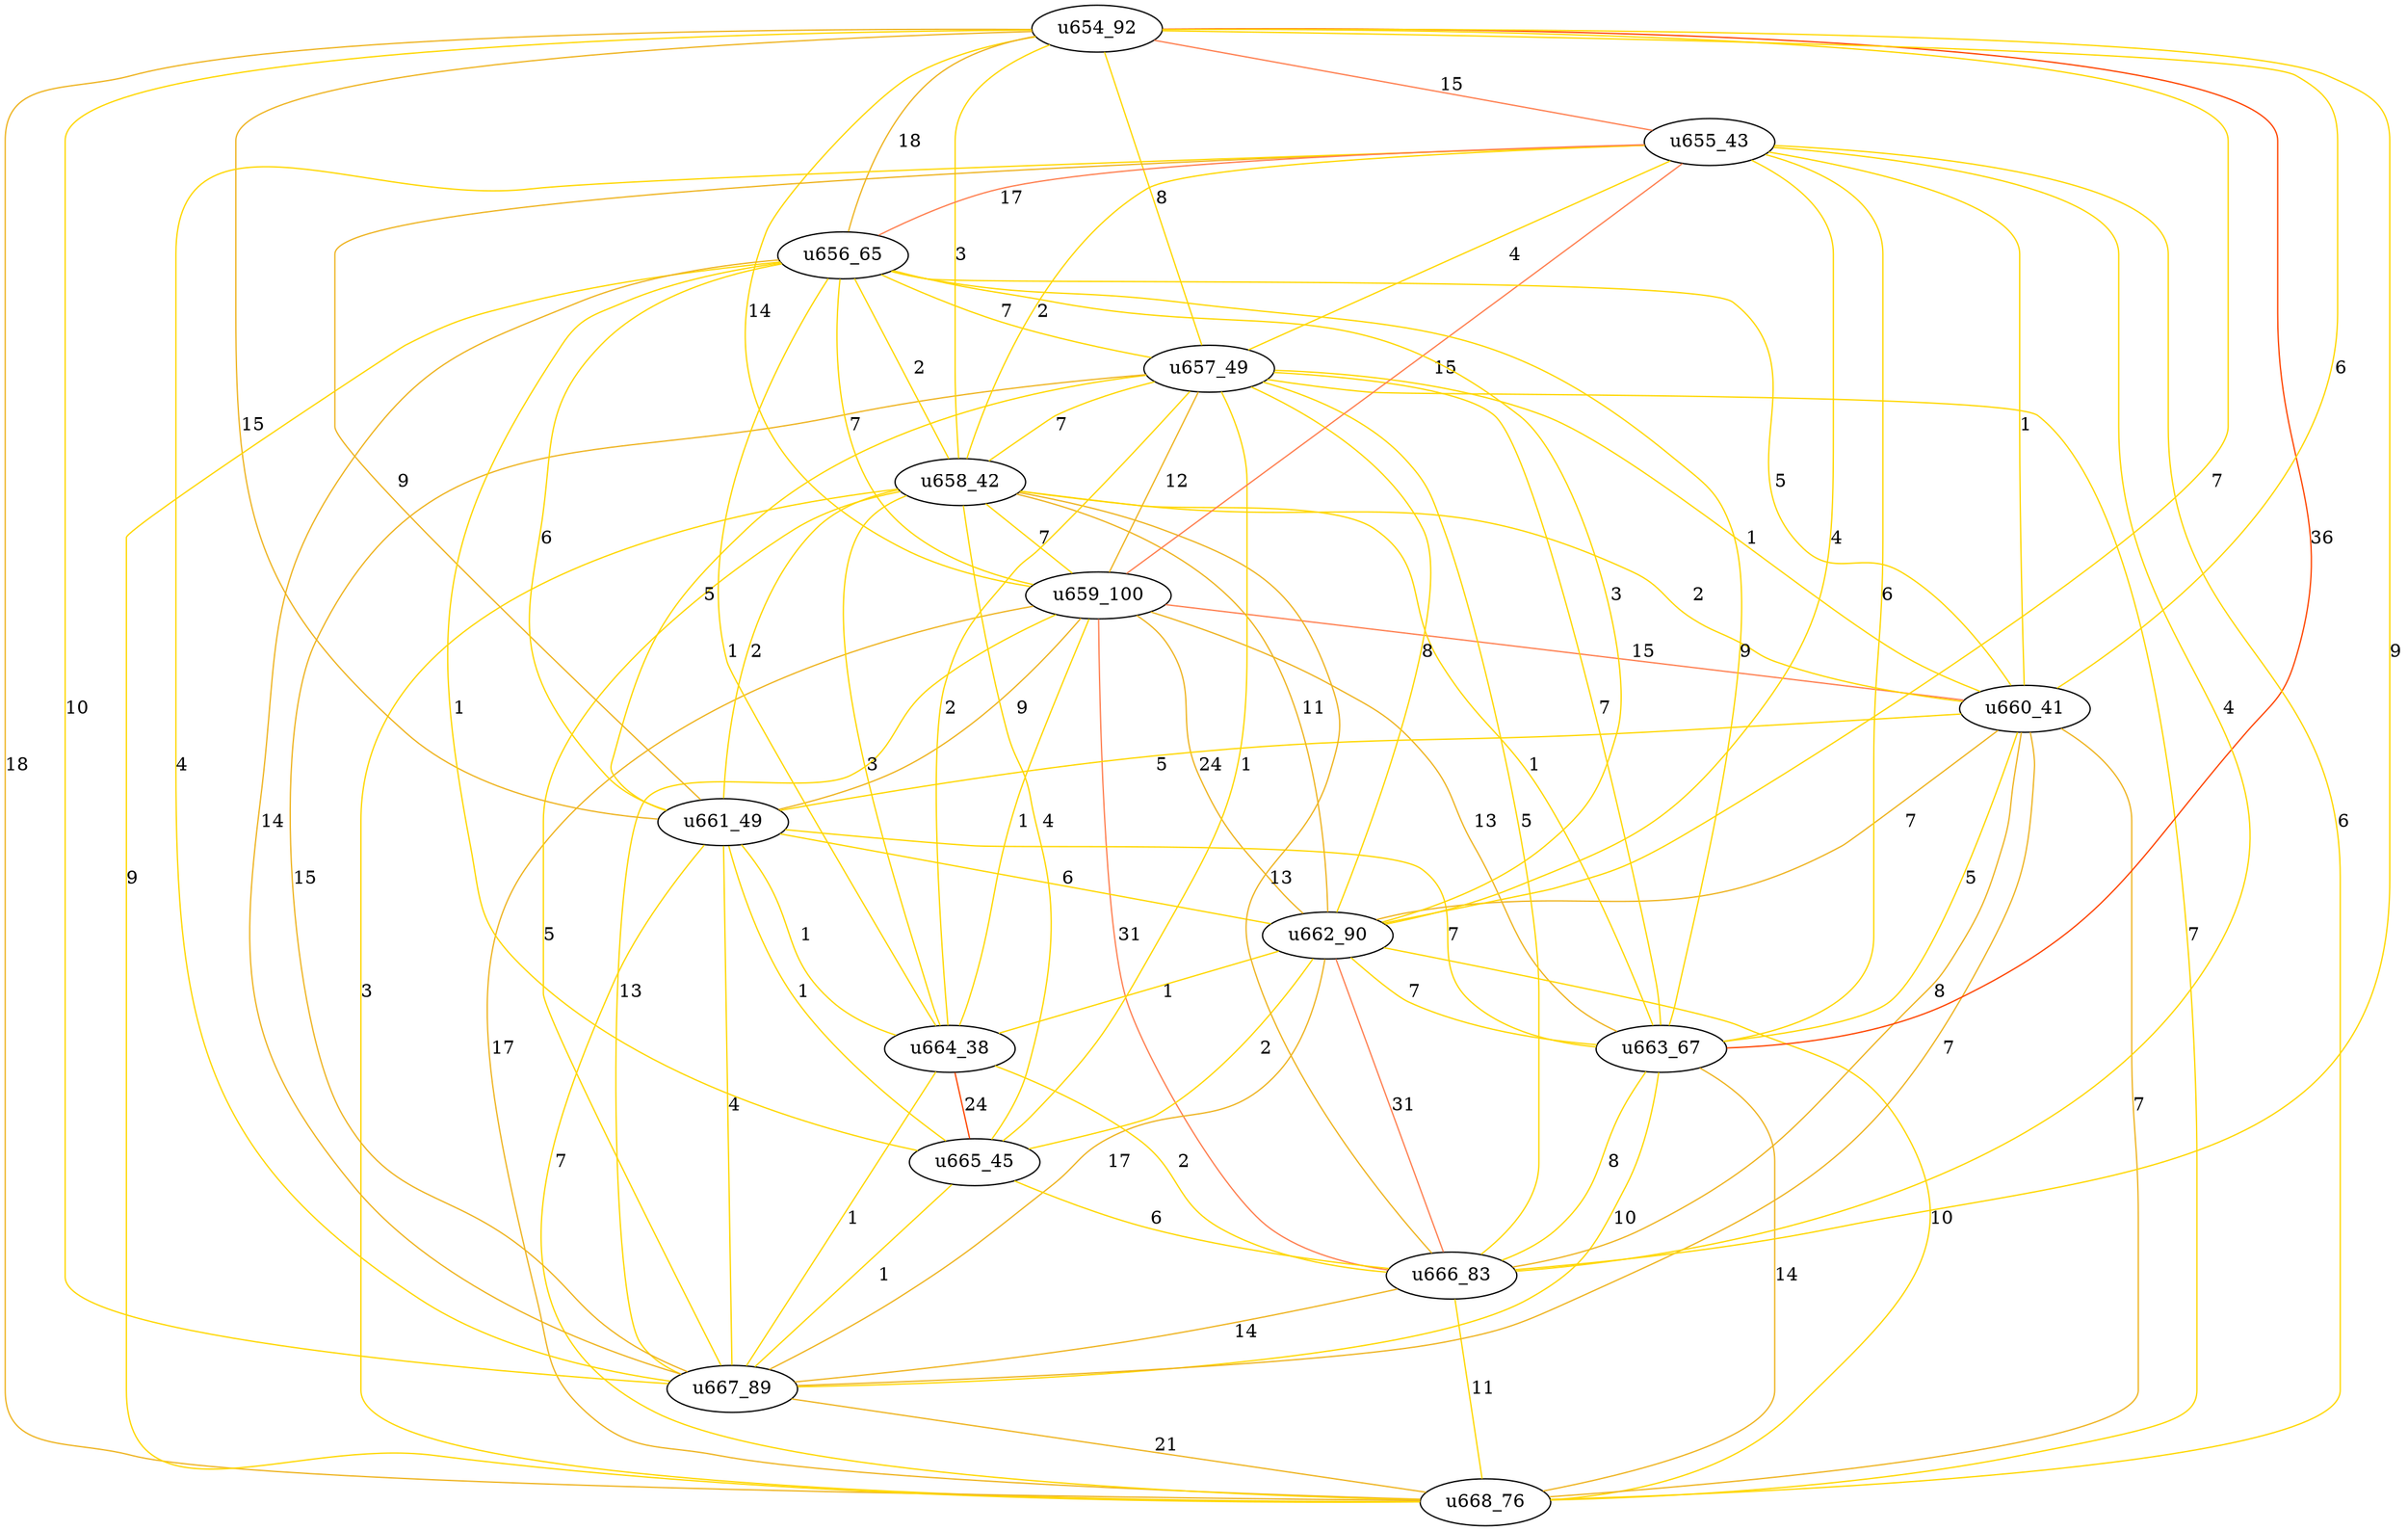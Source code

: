 graph G {
u659_100 -- u668_76 [label = "17" color="goldenrod2" ]
u659_100 -- u662_90 [label = "24" color="goldenrod2" ]
u659_100 -- u661_49 [label = "9" color="goldenrod2" ]
u659_100 -- u663_67 [label = "13" color="goldenrod2" ]
u659_100 -- u667_89 [label = "13" color="gold1" ]
u659_100 -- u666_83 [label = "31" color="coral" ]
u659_100 -- u660_41 [label = "15" color="coral" ]
u659_100 -- u664_38 [label = "1" color="gold1" ]
u667_89 -- u668_76 [label = "21" color="goldenrod2" ]
u658_42 -- u665_45 [label = "4" color="gold1" ]
u658_42 -- u664_38 [label = "3" color="gold1" ]
u658_42 -- u659_100 [label = "7" color="gold1" ]
u658_42 -- u667_89 [label = "5" color="gold1" ]
u658_42 -- u666_83 [label = "13" color="goldenrod2" ]
u658_42 -- u662_90 [label = "11" color="goldenrod2" ]
u658_42 -- u668_76 [label = "3" color="gold1" ]
u658_42 -- u660_41 [label = "2" color="gold1" ]
u658_42 -- u663_67 [label = "1" color="gold1" ]
u658_42 -- u661_49 [label = "2" color="gold1" ]
u666_83 -- u668_76 [label = "11" color="gold1" ]
u666_83 -- u667_89 [label = "14" color="goldenrod2" ]
u662_90 -- u668_76 [label = "10" color="gold1" ]
u662_90 -- u666_83 [label = "31" color="coral" ]
u662_90 -- u667_89 [label = "17" color="goldenrod2" ]
u662_90 -- u663_67 [label = "7" color="gold1" ]
u662_90 -- u664_38 [label = "1" color="gold1" ]
u662_90 -- u665_45 [label = "2" color="gold1" ]
u657_49 -- u659_100 [label = "12" color="goldenrod2" ]
u657_49 -- u667_89 [label = "15" color="goldenrod2" ]
u657_49 -- u658_42 [label = "7" color="gold1" ]
u657_49 -- u666_83 [label = "5" color="gold1" ]
u657_49 -- u662_90 [label = "8" color="gold1" ]
u657_49 -- u663_67 [label = "7" color="gold1" ]
u657_49 -- u661_49 [label = "5" color="gold1" ]
u657_49 -- u660_41 [label = "1" color="gold1" ]
u657_49 -- u668_76 [label = "7" color="gold1" ]
u657_49 -- u665_45 [label = "1" color="gold1" ]
u657_49 -- u664_38 [label = "2" color="gold1" ]
u665_45 -- u666_83 [label = "6" color="gold1" ]
u665_45 -- u667_89 [label = "1" color="gold1" ]
u664_38 -- u666_83 [label = "2" color="gold1" ]
u664_38 -- u665_45 [label = "24" color="orangered" ]
u664_38 -- u667_89 [label = "1" color="gold1" ]
u654_92 -- u662_90 [label = "7" color="gold1" ]
u654_92 -- u661_49 [label = "15" color="goldenrod2" ]
u654_92 -- u667_89 [label = "10" color="gold1" ]
u654_92 -- u659_100 [label = "14" color="gold1" ]
u654_92 -- u663_67 [label = "36" color="orangered" ]
u654_92 -- u655_43 [label = "15" color="coral" ]
u654_92 -- u668_76 [label = "18" color="goldenrod2" ]
u654_92 -- u666_83 [label = "9" color="gold1" ]
u654_92 -- u656_65 [label = "18" color="goldenrod2" ]
u654_92 -- u660_41 [label = "6" color="gold1" ]
u654_92 -- u657_49 [label = "8" color="gold1" ]
u654_92 -- u658_42 [label = "3" color="gold1" ]
u661_49 -- u662_90 [label = "6" color="gold1" ]
u661_49 -- u663_67 [label = "7" color="gold1" ]
u661_49 -- u668_76 [label = "7" color="gold1" ]
u661_49 -- u667_89 [label = "4" color="gold1" ]
u661_49 -- u665_45 [label = "1" color="gold1" ]
u661_49 -- u664_38 [label = "1" color="gold1" ]
u655_43 -- u662_90 [label = "4" color="gold1" ]
u655_43 -- u661_49 [label = "9" color="goldenrod2" ]
u655_43 -- u659_100 [label = "15" color="coral" ]
u655_43 -- u656_65 [label = "17" color="coral" ]
u655_43 -- u668_76 [label = "6" color="gold1" ]
u655_43 -- u663_67 [label = "6" color="gold1" ]
u655_43 -- u666_83 [label = "4" color="gold1" ]
u655_43 -- u657_49 [label = "4" color="gold1" ]
u655_43 -- u660_41 [label = "1" color="gold1" ]
u655_43 -- u658_42 [label = "2" color="gold1" ]
u655_43 -- u667_89 [label = "4" color="gold1" ]
u663_67 -- u668_76 [label = "14" color="goldenrod2" ]
u663_67 -- u667_89 [label = "10" color="gold1" ]
u663_67 -- u666_83 [label = "8" color="gold1" ]
u656_65 -- u664_38 [label = "1" color="gold1" ]
u656_65 -- u667_89 [label = "14" color="goldenrod2" ]
u656_65 -- u665_45 [label = "1" color="gold1" ]
u656_65 -- u663_67 [label = "9" color="gold1" ]
u656_65 -- u662_90 [label = "3" color="gold1" ]
u656_65 -- u668_76 [label = "9" color="gold1" ]
u656_65 -- u661_49 [label = "6" color="gold1" ]
u656_65 -- u659_100 [label = "7" color="gold1" ]
u656_65 -- u660_41 [label = "5" color="gold1" ]
u656_65 -- u658_42 [label = "2" color="gold1" ]
u656_65 -- u657_49 [label = "7" color="gold1" ]
u660_41 -- u662_90 [label = "7" color="goldenrod2" ]
u660_41 -- u666_83 [label = "8" color="goldenrod2" ]
u660_41 -- u663_67 [label = "5" color="gold1" ]
u660_41 -- u668_76 [label = "7" color="goldenrod2" ]
u660_41 -- u661_49 [label = "5" color="gold1" ]
u660_41 -- u667_89 [label = "7" color="goldenrod2" ]
}